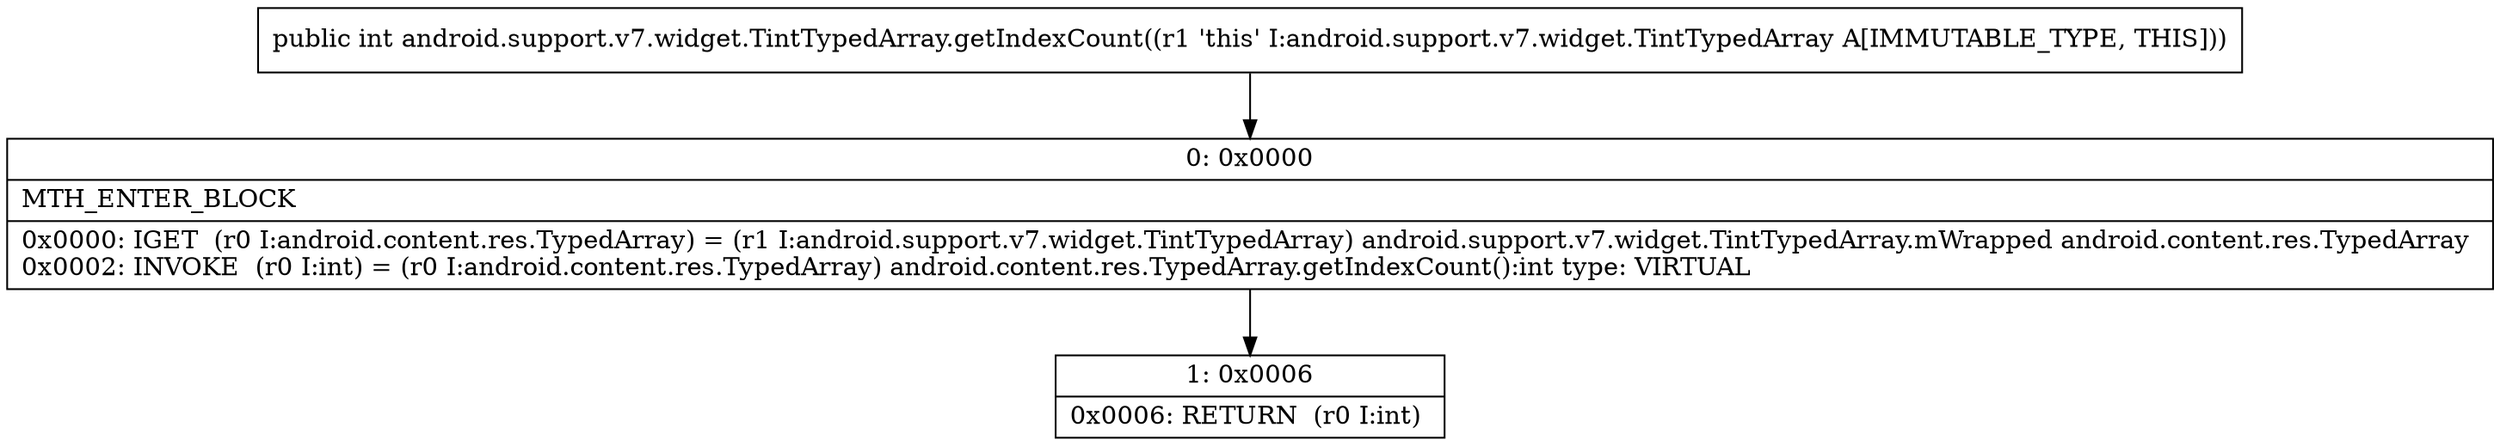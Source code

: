 digraph "CFG forandroid.support.v7.widget.TintTypedArray.getIndexCount()I" {
Node_0 [shape=record,label="{0\:\ 0x0000|MTH_ENTER_BLOCK\l|0x0000: IGET  (r0 I:android.content.res.TypedArray) = (r1 I:android.support.v7.widget.TintTypedArray) android.support.v7.widget.TintTypedArray.mWrapped android.content.res.TypedArray \l0x0002: INVOKE  (r0 I:int) = (r0 I:android.content.res.TypedArray) android.content.res.TypedArray.getIndexCount():int type: VIRTUAL \l}"];
Node_1 [shape=record,label="{1\:\ 0x0006|0x0006: RETURN  (r0 I:int) \l}"];
MethodNode[shape=record,label="{public int android.support.v7.widget.TintTypedArray.getIndexCount((r1 'this' I:android.support.v7.widget.TintTypedArray A[IMMUTABLE_TYPE, THIS])) }"];
MethodNode -> Node_0;
Node_0 -> Node_1;
}

